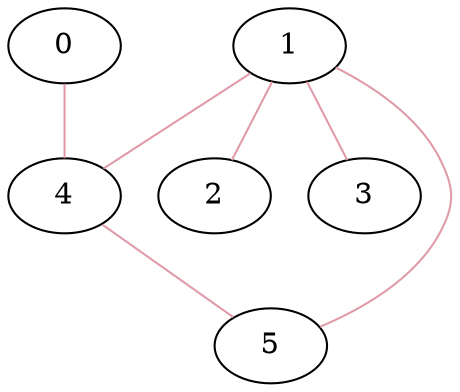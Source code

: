 graph G {
  0 -- 4 [color="#e09ba9"];
  1 -- 2 [color="#e09ba9"];
  1 -- 3 [color="#e09ba9"];
  1 -- 4 [color="#e09ba9"];
  1 -- 5 [color="#e09ba9"];
  4 -- 5 [color="#e09ba9"];
}
